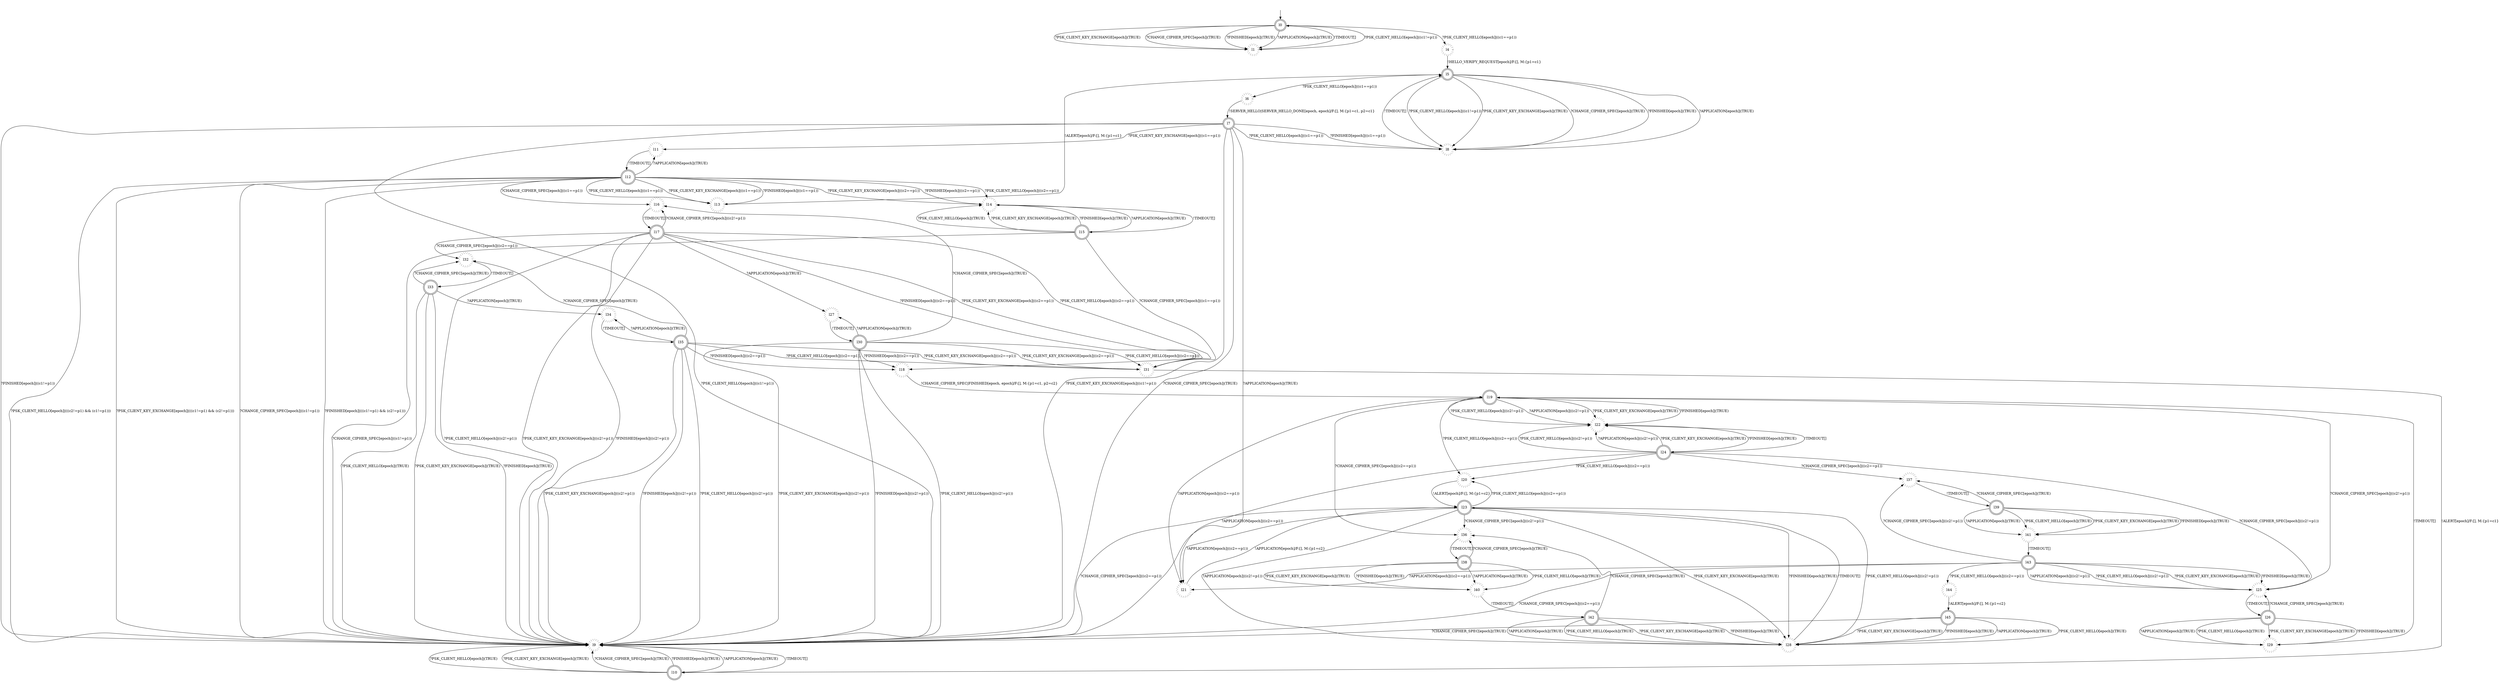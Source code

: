 digraph RA {
"" [shape=none,label=<>]
"l0" [shape=doublecircle ,style=solid]
"l1" [shape=doublecircle ,style=dotted]
"l4" [shape=doublecircle ,style=dotted]
"l5" [shape=doublecircle ,style=solid]
"l6" [shape=doublecircle ,style=dotted]
"l7" [shape=doublecircle ,style=solid]
"l8" [shape=doublecircle ,style=dotted]
"l9" [shape=doublecircle ,style=dotted]
"l10" [shape=doublecircle ,style=solid]
"l11" [shape=doublecircle ,style=dotted]
"l12" [shape=doublecircle ,style=solid]
"l13" [shape=doublecircle ,style=dotted]
"l14" [shape=doublecircle ,style=dotted]
"l15" [shape=doublecircle ,style=solid]
"l16" [shape=doublecircle ,style=dotted]
"l17" [shape=doublecircle ,style=solid]
"l18" [shape=doublecircle ,style=dotted]
"l19" [shape=doublecircle ,style=solid]
"l20" [shape=doublecircle ,style=dotted]
"l21" [shape=doublecircle ,style=dotted]
"l22" [shape=doublecircle ,style=dotted]
"l23" [shape=doublecircle ,style=solid]
"l24" [shape=doublecircle ,style=solid]
"l25" [shape=doublecircle ,style=dotted]
"l26" [shape=doublecircle ,style=solid]
"l27" [shape=doublecircle ,style=dotted]
"l28" [shape=doublecircle ,style=dotted]
"l29" [shape=doublecircle ,style=dotted]
"l30" [shape=doublecircle ,style=solid]
"l31" [shape=doublecircle ,style=dotted]
"l32" [shape=doublecircle ,style=dotted]
"l33" [shape=doublecircle ,style=solid]
"l34" [shape=doublecircle ,style=dotted]
"l35" [shape=doublecircle ,style=solid]
"l36" [shape=doublecircle ,style=dotted]
"l37" [shape=doublecircle ,style=dotted]
"l38" [shape=doublecircle ,style=solid]
"l39" [shape=doublecircle ,style=solid]
"l40" [shape=doublecircle ,style=dotted]
"l41" [shape=doublecircle ,style=dotted]
"l42" [shape=doublecircle ,style=solid]
"l43" [shape=doublecircle ,style=solid]
"l44" [shape=doublecircle ,style=dotted]
"l45" [shape=doublecircle ,style=solid]
"" -> "l0"
"l0" -> "l1" [label=<?PSK_CLIENT_HELLO[epoch]|((c1!=p1))>]
"l0" -> "l4" [label=<?PSK_CLIENT_HELLO[epoch]|((c1==p1))>]
"l0" -> "l1" [label=<?PSK_CLIENT_KEY_EXCHANGE[epoch]|(TRUE)>]
"l0" -> "l1" [label=<?CHANGE_CIPHER_SPEC[epoch]|(TRUE)>]
"l0" -> "l1" [label=<?FINISHED[epoch]|(TRUE)>]
"l0" -> "l1" [label=<?APPLICATION[epoch]|(TRUE)>]
"l1" -> "l0" [label=<!TIMEOUT[]>]
"l4" -> "l5" [label=<!HELLO_VERIFY_REQUEST[epoch]/F:[], M:{p1=c1}>]
"l5" -> "l6" [label=<?PSK_CLIENT_HELLO[epoch]|((c1==p1))>]
"l5" -> "l8" [label=<?PSK_CLIENT_HELLO[epoch]|((c1!=p1))>]
"l5" -> "l8" [label=<?PSK_CLIENT_KEY_EXCHANGE[epoch]|(TRUE)>]
"l5" -> "l8" [label=<?CHANGE_CIPHER_SPEC[epoch]|(TRUE)>]
"l5" -> "l8" [label=<?FINISHED[epoch]|(TRUE)>]
"l5" -> "l8" [label=<?APPLICATION[epoch]|(TRUE)>]
"l6" -> "l7" [label=<!SERVER_HELLO|SERVER_HELLO_DONE[epoch, epoch]/F:[], M:{p1=c1, p2=c1}>]
"l7" -> "l8" [label=<?FINISHED[epoch]|((c1==p1))>]
"l7" -> "l9" [label=<?FINISHED[epoch]|((c1!=p1))>]
"l7" -> "l8" [label=<?PSK_CLIENT_HELLO[epoch]|((c1==p1))>]
"l7" -> "l9" [label=<?PSK_CLIENT_HELLO[epoch]|((c1!=p1))>]
"l7" -> "l9" [label=<?PSK_CLIENT_KEY_EXCHANGE[epoch]|((c1!=p1))>]
"l7" -> "l11" [label=<?PSK_CLIENT_KEY_EXCHANGE[epoch]|((c1==p1))>]
"l7" -> "l9" [label=<?CHANGE_CIPHER_SPEC[epoch]|(TRUE)>]
"l7" -> "l9" [label=<?APPLICATION[epoch]|(TRUE)>]
"l8" -> "l5" [label=<!TIMEOUT[]>]
"l9" -> "l10" [label=<!TIMEOUT[]>]
"l10" -> "l9" [label=<?PSK_CLIENT_HELLO[epoch]|(TRUE)>]
"l10" -> "l9" [label=<?PSK_CLIENT_KEY_EXCHANGE[epoch]|(TRUE)>]
"l10" -> "l9" [label=<?CHANGE_CIPHER_SPEC[epoch]|(TRUE)>]
"l10" -> "l9" [label=<?FINISHED[epoch]|(TRUE)>]
"l10" -> "l9" [label=<?APPLICATION[epoch]|(TRUE)>]
"l11" -> "l12" [label=<!TIMEOUT[]>]
"l12" -> "l9" [label=<?PSK_CLIENT_HELLO[epoch]|(((c2!=p1) &amp;&amp; (c1!=p1)))>]
"l12" -> "l13" [label=<?PSK_CLIENT_HELLO[epoch]|((c1==p1))>]
"l12" -> "l14" [label=<?PSK_CLIENT_HELLO[epoch]|((c2==p1))>]
"l12" -> "l9" [label=<?PSK_CLIENT_KEY_EXCHANGE[epoch]|(((c1!=p1) &amp;&amp; (c2!=p1)))>]
"l12" -> "l13" [label=<?PSK_CLIENT_KEY_EXCHANGE[epoch]|((c1==p1))>]
"l12" -> "l14" [label=<?PSK_CLIENT_KEY_EXCHANGE[epoch]|((c2==p1))>]
"l12" -> "l9" [label=<?CHANGE_CIPHER_SPEC[epoch]|((c1!=p1))>]
"l12" -> "l16" [label=<?CHANGE_CIPHER_SPEC[epoch]|((c1==p1))>]
"l12" -> "l9" [label=<?FINISHED[epoch]|(((c1!=p1) &amp;&amp; (c2!=p1)))>]
"l12" -> "l13" [label=<?FINISHED[epoch]|((c1==p1))>]
"l12" -> "l14" [label=<?FINISHED[epoch]|((c2==p1))>]
"l12" -> "l11" [label=<?APPLICATION[epoch]|(TRUE)>]
"l13" -> "l5" [label=<!ALERT[epoch]/F:[], M:{p1=c1}>]
"l14" -> "l15" [label=<!TIMEOUT[]>]
"l15" -> "l9" [label=<?CHANGE_CIPHER_SPEC[epoch]|((c1!=p1))>]
"l15" -> "l31" [label=<?CHANGE_CIPHER_SPEC[epoch]|((c1==p1))>]
"l15" -> "l14" [label=<?PSK_CLIENT_HELLO[epoch]|(TRUE)>]
"l15" -> "l14" [label=<?PSK_CLIENT_KEY_EXCHANGE[epoch]|(TRUE)>]
"l15" -> "l14" [label=<?FINISHED[epoch]|(TRUE)>]
"l15" -> "l14" [label=<?APPLICATION[epoch]|(TRUE)>]
"l16" -> "l17" [label=<!TIMEOUT[]>]
"l17" -> "l9" [label=<?PSK_CLIENT_HELLO[epoch]|((c2!=p1))>]
"l17" -> "l31" [label=<?PSK_CLIENT_HELLO[epoch]|((c2==p1))>]
"l17" -> "l9" [label=<?PSK_CLIENT_KEY_EXCHANGE[epoch]|((c2!=p1))>]
"l17" -> "l31" [label=<?PSK_CLIENT_KEY_EXCHANGE[epoch]|((c2==p1))>]
"l17" -> "l9" [label=<?FINISHED[epoch]|((c2!=p1))>]
"l17" -> "l18" [label=<?FINISHED[epoch]|((c2==p1))>]
"l17" -> "l16" [label=<?CHANGE_CIPHER_SPEC[epoch]|((c2!=p1))>]
"l17" -> "l32" [label=<?CHANGE_CIPHER_SPEC[epoch]|((c2==p1))>]
"l17" -> "l27" [label=<?APPLICATION[epoch]|(TRUE)>]
"l18" -> "l19" [label=<!CHANGE_CIPHER_SPEC|FINISHED[epoch, epoch]/F:[], M:{p1=c1, p2=c2}>]
"l19" -> "l20" [label=<?PSK_CLIENT_HELLO[epoch]|((c2==p1))>]
"l19" -> "l22" [label=<?PSK_CLIENT_HELLO[epoch]|((c2!=p1))>]
"l19" -> "l21" [label=<?APPLICATION[epoch]|((c2==p1))>]
"l19" -> "l22" [label=<?APPLICATION[epoch]|((c2!=p1))>]
"l19" -> "l22" [label=<?PSK_CLIENT_KEY_EXCHANGE[epoch]|(TRUE)>]
"l19" -> "l22" [label=<?FINISHED[epoch]|(TRUE)>]
"l19" -> "l25" [label=<?CHANGE_CIPHER_SPEC[epoch]|((c2!=p1))>]
"l19" -> "l36" [label=<?CHANGE_CIPHER_SPEC[epoch]|((c2==p1))>]
"l20" -> "l23" [label=<!ALERT[epoch]/F:[], M:{p1=c2}>]
"l21" -> "l23" [label=<!APPLICATION[epoch]/F:[], M:{p1=c2}>]
"l22" -> "l24" [label=<!TIMEOUT[]>]
"l23" -> "l9" [label=<?CHANGE_CIPHER_SPEC[epoch]|((c2==p1))>]
"l23" -> "l36" [label=<?CHANGE_CIPHER_SPEC[epoch]|((c2!=p1))>]
"l23" -> "l20" [label=<?PSK_CLIENT_HELLO[epoch]|((c2==p1))>]
"l23" -> "l28" [label=<?PSK_CLIENT_HELLO[epoch]|((c2!=p1))>]
"l23" -> "l21" [label=<?APPLICATION[epoch]|((c2==p1))>]
"l23" -> "l28" [label=<?APPLICATION[epoch]|((c2!=p1))>]
"l23" -> "l28" [label=<?PSK_CLIENT_KEY_EXCHANGE[epoch]|(TRUE)>]
"l23" -> "l28" [label=<?FINISHED[epoch]|(TRUE)>]
"l24" -> "l20" [label=<?PSK_CLIENT_HELLO[epoch]|((c2==p1))>]
"l24" -> "l22" [label=<?PSK_CLIENT_HELLO[epoch]|((c2!=p1))>]
"l24" -> "l21" [label=<?APPLICATION[epoch]|((c2==p1))>]
"l24" -> "l22" [label=<?APPLICATION[epoch]|((c2!=p1))>]
"l24" -> "l22" [label=<?PSK_CLIENT_KEY_EXCHANGE[epoch]|(TRUE)>]
"l24" -> "l22" [label=<?FINISHED[epoch]|(TRUE)>]
"l24" -> "l25" [label=<?CHANGE_CIPHER_SPEC[epoch]|((c2!=p1))>]
"l24" -> "l37" [label=<?CHANGE_CIPHER_SPEC[epoch]|((c2==p1))>]
"l25" -> "l26" [label=<!TIMEOUT[]>]
"l26" -> "l25" [label=<?CHANGE_CIPHER_SPEC[epoch]|(TRUE)>]
"l26" -> "l29" [label=<?PSK_CLIENT_HELLO[epoch]|(TRUE)>]
"l26" -> "l29" [label=<?PSK_CLIENT_KEY_EXCHANGE[epoch]|(TRUE)>]
"l26" -> "l29" [label=<?FINISHED[epoch]|(TRUE)>]
"l26" -> "l29" [label=<?APPLICATION[epoch]|(TRUE)>]
"l27" -> "l30" [label=<!TIMEOUT[]>]
"l28" -> "l23" [label=<!TIMEOUT[]>]
"l29" -> "l19" [label=<!TIMEOUT[]>]
"l30" -> "l9" [label=<?PSK_CLIENT_HELLO[epoch]|((c2!=p1))>]
"l30" -> "l31" [label=<?PSK_CLIENT_HELLO[epoch]|((c2==p1))>]
"l30" -> "l9" [label=<?PSK_CLIENT_KEY_EXCHANGE[epoch]|((c2!=p1))>]
"l30" -> "l31" [label=<?PSK_CLIENT_KEY_EXCHANGE[epoch]|((c2==p1))>]
"l30" -> "l9" [label=<?FINISHED[epoch]|((c2!=p1))>]
"l30" -> "l18" [label=<?FINISHED[epoch]|((c2==p1))>]
"l30" -> "l16" [label=<?CHANGE_CIPHER_SPEC[epoch]|(TRUE)>]
"l30" -> "l27" [label=<?APPLICATION[epoch]|(TRUE)>]
"l31" -> "l10" [label=<!ALERT[epoch]/F:[], M:{p1=c1}>]
"l32" -> "l33" [label=<!TIMEOUT[]>]
"l33" -> "l9" [label=<?PSK_CLIENT_HELLO[epoch]|(TRUE)>]
"l33" -> "l9" [label=<?PSK_CLIENT_KEY_EXCHANGE[epoch]|(TRUE)>]
"l33" -> "l9" [label=<?FINISHED[epoch]|(TRUE)>]
"l33" -> "l32" [label=<?CHANGE_CIPHER_SPEC[epoch]|(TRUE)>]
"l33" -> "l34" [label=<?APPLICATION[epoch]|(TRUE)>]
"l34" -> "l35" [label=<!TIMEOUT[]>]
"l35" -> "l9" [label=<?PSK_CLIENT_HELLO[epoch]|((c2!=p1))>]
"l35" -> "l31" [label=<?PSK_CLIENT_HELLO[epoch]|((c2==p1))>]
"l35" -> "l9" [label=<?PSK_CLIENT_KEY_EXCHANGE[epoch]|((c2!=p1))>]
"l35" -> "l31" [label=<?PSK_CLIENT_KEY_EXCHANGE[epoch]|((c2==p1))>]
"l35" -> "l9" [label=<?FINISHED[epoch]|((c2!=p1))>]
"l35" -> "l18" [label=<?FINISHED[epoch]|((c2==p1))>]
"l35" -> "l32" [label=<?CHANGE_CIPHER_SPEC[epoch]|(TRUE)>]
"l35" -> "l34" [label=<?APPLICATION[epoch]|(TRUE)>]
"l36" -> "l38" [label=<!TIMEOUT[]>]
"l37" -> "l39" [label=<!TIMEOUT[]>]
"l38" -> "l36" [label=<?CHANGE_CIPHER_SPEC[epoch]|(TRUE)>]
"l38" -> "l40" [label=<?PSK_CLIENT_HELLO[epoch]|(TRUE)>]
"l38" -> "l40" [label=<?PSK_CLIENT_KEY_EXCHANGE[epoch]|(TRUE)>]
"l38" -> "l40" [label=<?FINISHED[epoch]|(TRUE)>]
"l38" -> "l40" [label=<?APPLICATION[epoch]|(TRUE)>]
"l39" -> "l37" [label=<?CHANGE_CIPHER_SPEC[epoch]|(TRUE)>]
"l39" -> "l41" [label=<?PSK_CLIENT_HELLO[epoch]|(TRUE)>]
"l39" -> "l41" [label=<?PSK_CLIENT_KEY_EXCHANGE[epoch]|(TRUE)>]
"l39" -> "l41" [label=<?FINISHED[epoch]|(TRUE)>]
"l39" -> "l41" [label=<?APPLICATION[epoch]|(TRUE)>]
"l40" -> "l42" [label=<!TIMEOUT[]>]
"l41" -> "l43" [label=<!TIMEOUT[]>]
"l42" -> "l28" [label=<?PSK_CLIENT_HELLO[epoch]|(TRUE)>]
"l42" -> "l28" [label=<?PSK_CLIENT_KEY_EXCHANGE[epoch]|(TRUE)>]
"l42" -> "l28" [label=<?FINISHED[epoch]|(TRUE)>]
"l42" -> "l28" [label=<?APPLICATION[epoch]|(TRUE)>]
"l42" -> "l36" [label=<?CHANGE_CIPHER_SPEC[epoch]|(TRUE)>]
"l43" -> "l9" [label=<?CHANGE_CIPHER_SPEC[epoch]|((c2==p1))>]
"l43" -> "l37" [label=<?CHANGE_CIPHER_SPEC[epoch]|((c2!=p1))>]
"l43" -> "l21" [label=<?APPLICATION[epoch]|((c2==p1))>]
"l43" -> "l25" [label=<?APPLICATION[epoch]|((c2!=p1))>]
"l43" -> "l25" [label=<?PSK_CLIENT_HELLO[epoch]|((c2!=p1))>]
"l43" -> "l44" [label=<?PSK_CLIENT_HELLO[epoch]|((c2==p1))>]
"l43" -> "l25" [label=<?PSK_CLIENT_KEY_EXCHANGE[epoch]|(TRUE)>]
"l43" -> "l25" [label=<?FINISHED[epoch]|(TRUE)>]
"l44" -> "l45" [label=<!ALERT[epoch]/F:[], M:{p1=c2}>]
"l45" -> "l9" [label=<?CHANGE_CIPHER_SPEC[epoch]|(TRUE)>]
"l45" -> "l28" [label=<?PSK_CLIENT_HELLO[epoch]|(TRUE)>]
"l45" -> "l28" [label=<?PSK_CLIENT_KEY_EXCHANGE[epoch]|(TRUE)>]
"l45" -> "l28" [label=<?FINISHED[epoch]|(TRUE)>]
"l45" -> "l28" [label=<?APPLICATION[epoch]|(TRUE)>]
}
